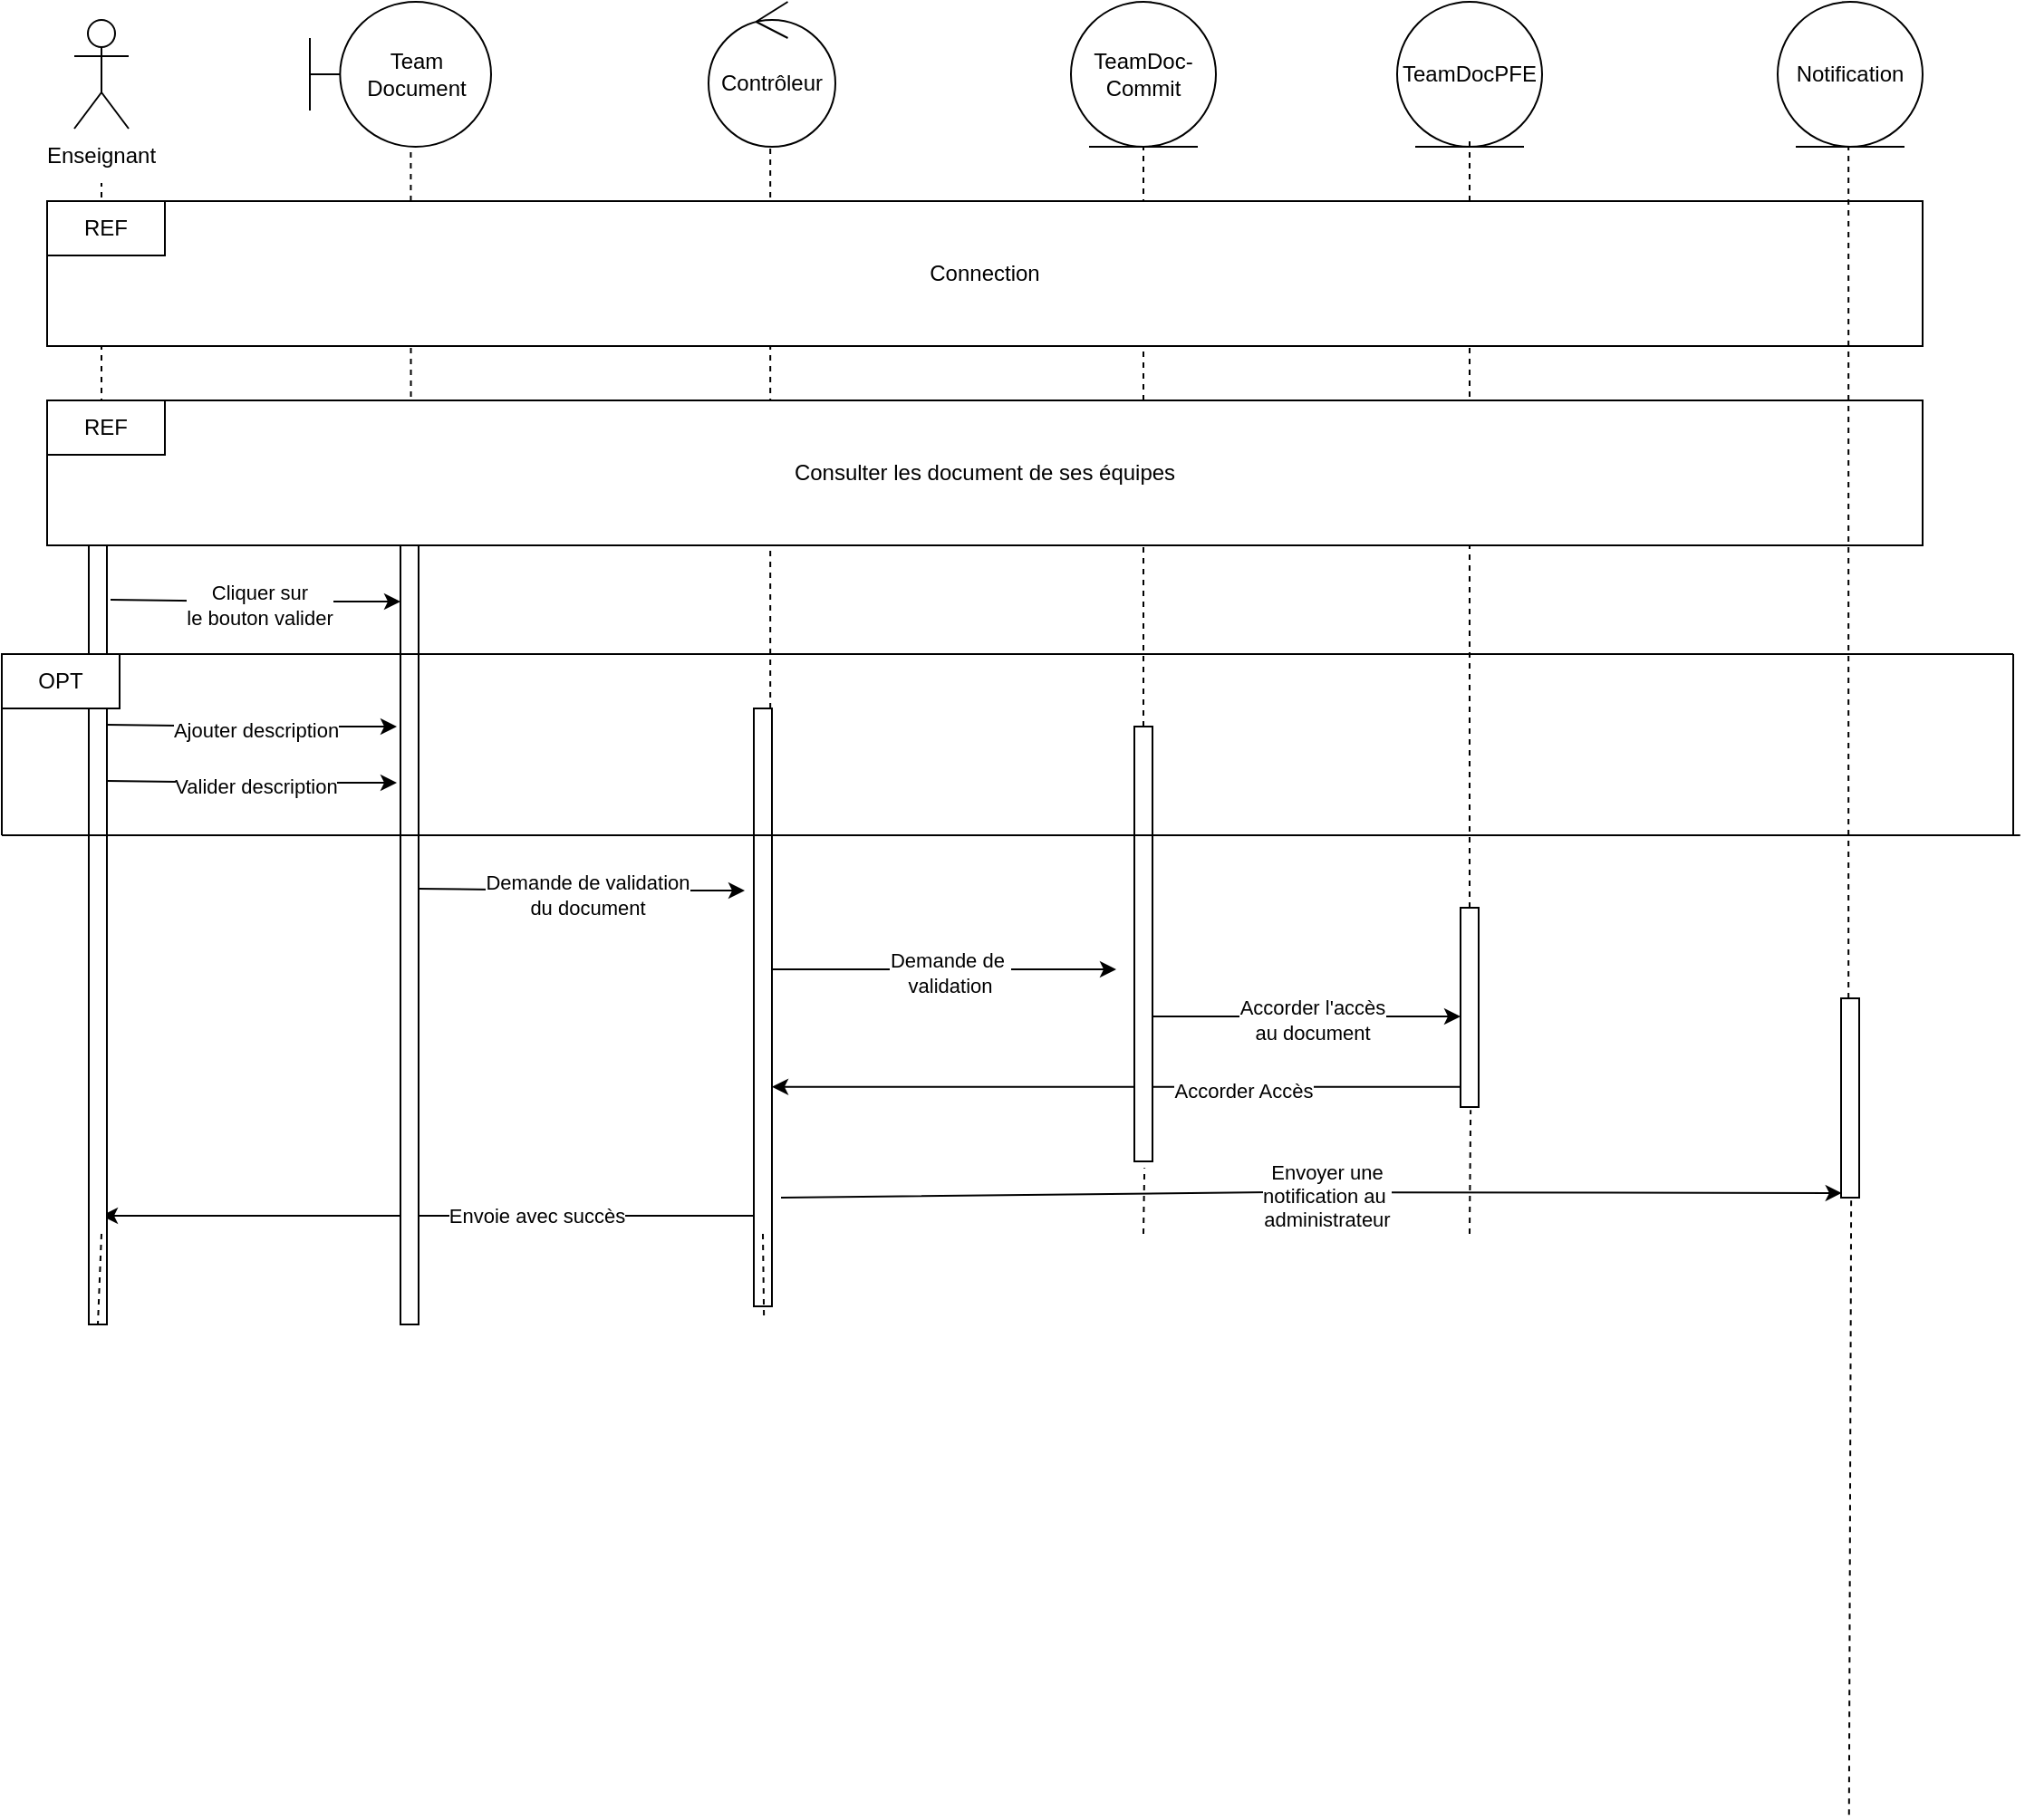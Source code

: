 <mxfile version="17.1.2" type="github">
  <diagram id="aOgKGbwrWeFkAxCtf3ib" name="Page-1">
    <mxGraphModel dx="1422" dy="779" grid="1" gridSize="10" guides="1" tooltips="1" connect="1" arrows="1" fold="1" page="1" pageScale="1" pageWidth="827" pageHeight="1169" math="0" shadow="0">
      <root>
        <mxCell id="0" />
        <mxCell id="1" parent="0" />
        <mxCell id="3AvT1jTzsXwBCu8fBLA7-1" value="" style="shape=umlActor;verticalLabelPosition=bottom;verticalAlign=top;html=1;" vertex="1" parent="1">
          <mxGeometry x="80" y="60" width="30" height="60" as="geometry" />
        </mxCell>
        <mxCell id="3AvT1jTzsXwBCu8fBLA7-2" value="Team&lt;br&gt;Document" style="shape=umlBoundary;whiteSpace=wrap;html=1;" vertex="1" parent="1">
          <mxGeometry x="210" y="50" width="100" height="80" as="geometry" />
        </mxCell>
        <mxCell id="3AvT1jTzsXwBCu8fBLA7-3" value="TeamDoc-Commit" style="ellipse;shape=umlEntity;whiteSpace=wrap;html=1;" vertex="1" parent="1">
          <mxGeometry x="630" y="50" width="80" height="80" as="geometry" />
        </mxCell>
        <mxCell id="3AvT1jTzsXwBCu8fBLA7-4" value="Contrôleur" style="ellipse;shape=umlControl;whiteSpace=wrap;html=1;" vertex="1" parent="1">
          <mxGeometry x="430" y="50" width="70" height="80" as="geometry" />
        </mxCell>
        <mxCell id="3AvT1jTzsXwBCu8fBLA7-5" value="" style="endArrow=none;dashed=1;html=1;rounded=0;entryX=0.5;entryY=1;entryDx=0;entryDy=0;startArrow=none;" edge="1" parent="1" source="3AvT1jTzsXwBCu8fBLA7-46" target="3AvT1jTzsXwBCu8fBLA7-11">
          <mxGeometry width="50" height="50" relative="1" as="geometry">
            <mxPoint x="95" y="730" as="sourcePoint" />
            <mxPoint x="440" y="240" as="targetPoint" />
          </mxGeometry>
        </mxCell>
        <mxCell id="3AvT1jTzsXwBCu8fBLA7-6" value="" style="endArrow=none;dashed=1;html=1;rounded=0;entryX=0.557;entryY=1.015;entryDx=0;entryDy=0;entryPerimeter=0;" edge="1" parent="1" target="3AvT1jTzsXwBCu8fBLA7-2">
          <mxGeometry width="50" height="50" relative="1" as="geometry">
            <mxPoint x="266" y="730" as="sourcePoint" />
            <mxPoint x="440" y="270" as="targetPoint" />
          </mxGeometry>
        </mxCell>
        <mxCell id="3AvT1jTzsXwBCu8fBLA7-7" value="" style="endArrow=none;dashed=1;html=1;rounded=0;entryX=0.557;entryY=1.015;entryDx=0;entryDy=0;entryPerimeter=0;startArrow=none;" edge="1" parent="1" source="3AvT1jTzsXwBCu8fBLA7-49">
          <mxGeometry width="50" height="50" relative="1" as="geometry">
            <mxPoint x="464" y="730" as="sourcePoint" />
            <mxPoint x="464.09" y="130.0" as="targetPoint" />
          </mxGeometry>
        </mxCell>
        <mxCell id="3AvT1jTzsXwBCu8fBLA7-8" value="" style="endArrow=none;dashed=1;html=1;rounded=0;entryX=0.557;entryY=1.015;entryDx=0;entryDy=0;entryPerimeter=0;startArrow=none;" edge="1" parent="1" source="3AvT1jTzsXwBCu8fBLA7-51">
          <mxGeometry width="50" height="50" relative="1" as="geometry">
            <mxPoint x="670" y="730" as="sourcePoint" />
            <mxPoint x="670" y="130.0" as="targetPoint" />
          </mxGeometry>
        </mxCell>
        <mxCell id="3AvT1jTzsXwBCu8fBLA7-11" value="Enseignant" style="text;html=1;strokeColor=none;fillColor=none;align=center;verticalAlign=middle;whiteSpace=wrap;rounded=0;" vertex="1" parent="1">
          <mxGeometry x="65" y="120" width="60" height="30" as="geometry" />
        </mxCell>
        <mxCell id="3AvT1jTzsXwBCu8fBLA7-12" value="TeamDocPFE" style="ellipse;shape=umlEntity;whiteSpace=wrap;html=1;" vertex="1" parent="1">
          <mxGeometry x="810" y="50" width="80" height="80" as="geometry" />
        </mxCell>
        <mxCell id="3AvT1jTzsXwBCu8fBLA7-13" value="" style="endArrow=none;dashed=1;html=1;rounded=0;entryX=0.557;entryY=1.015;entryDx=0;entryDy=0;entryPerimeter=0;startArrow=none;" edge="1" parent="1" source="3AvT1jTzsXwBCu8fBLA7-53">
          <mxGeometry width="50" height="50" relative="1" as="geometry">
            <mxPoint x="850" y="730" as="sourcePoint" />
            <mxPoint x="850" y="124.0" as="targetPoint" />
          </mxGeometry>
        </mxCell>
        <mxCell id="3AvT1jTzsXwBCu8fBLA7-14" value="Connection" style="rounded=0;whiteSpace=wrap;html=1;" vertex="1" parent="1">
          <mxGeometry x="65" y="160" width="1035" height="80" as="geometry" />
        </mxCell>
        <mxCell id="3AvT1jTzsXwBCu8fBLA7-15" value="Consulter les document de ses équipes" style="rounded=0;whiteSpace=wrap;html=1;" vertex="1" parent="1">
          <mxGeometry x="65" y="270" width="1035" height="80" as="geometry" />
        </mxCell>
        <mxCell id="3AvT1jTzsXwBCu8fBLA7-16" value="REF&lt;span style=&quot;color: rgba(0 , 0 , 0 , 0) ; font-family: monospace ; font-size: 0px&quot;&gt;%3CmxGraphModel%3E%3Croot%3E%3CmxCell%20id%3D%220%22%2F%3E%3CmxCell%20id%3D%221%22%20parent%3D%220%22%2F%3E%3CmxCell%20id%3D%222%22%20value%3D%22%22%20style%3D%22rounded%3D0%3BwhiteSpace%3Dwrap%3Bhtml%3D1%3B%22%20vertex%3D%221%22%20parent%3D%221%22%3E%3CmxGeometry%20x%3D%2265%22%20y%3D%22160%22%20width%3D%22235%22%20height%3D%2280%22%20as%3D%22geometry%22%2F%3E%3C%2FmxCell%3E%3C%2Froot%3E%3C%2FmxGraphModel%3E&lt;/span&gt;" style="rounded=0;whiteSpace=wrap;html=1;" vertex="1" parent="1">
          <mxGeometry x="65" y="160" width="65" height="30" as="geometry" />
        </mxCell>
        <mxCell id="3AvT1jTzsXwBCu8fBLA7-17" value="REF&lt;span style=&quot;color: rgba(0 , 0 , 0 , 0) ; font-family: monospace ; font-size: 0px&quot;&gt;%3CmxGraphModel%3E%3Croot%3E%3CmxCell%20id%3D%220%22%2F%3E%3CmxCell%20id%3D%221%22%20parent%3D%220%22%2F%3E%3CmxCell%20id%3D%222%22%20value%3D%22%22%20style%3D%22rounded%3D0%3BwhiteSpace%3Dwrap%3Bhtml%3D1%3B%22%20vertex%3D%221%22%20parent%3D%221%22%3E%3CmxGeometry%20x%3D%2265%22%20y%3D%22160%22%20width%3D%22235%22%20height%3D%2280%22%20as%3D%22geometry%22%2F%3E%3C%2FmxCell%3E%3C%2Froot%3E%3C%2FmxGraphModel%3E&lt;/span&gt;" style="rounded=0;whiteSpace=wrap;html=1;" vertex="1" parent="1">
          <mxGeometry x="65" y="270" width="65" height="30" as="geometry" />
        </mxCell>
        <mxCell id="3AvT1jTzsXwBCu8fBLA7-26" value="" style="endArrow=classic;html=1;rounded=0;" edge="1" parent="1">
          <mxGeometry relative="1" as="geometry">
            <mxPoint x="100" y="380" as="sourcePoint" />
            <mxPoint x="260" y="381" as="targetPoint" />
            <Array as="points">
              <mxPoint x="180" y="381" />
            </Array>
          </mxGeometry>
        </mxCell>
        <mxCell id="3AvT1jTzsXwBCu8fBLA7-27" value="Cliquer sur&lt;br&gt;le bouton valider" style="edgeLabel;html=1;align=center;verticalAlign=middle;resizable=0;points=[];" vertex="1" connectable="0" parent="3AvT1jTzsXwBCu8fBLA7-26">
          <mxGeometry x="0.028" y="-2" relative="1" as="geometry">
            <mxPoint as="offset" />
          </mxGeometry>
        </mxCell>
        <mxCell id="3AvT1jTzsXwBCu8fBLA7-30" value="" style="endArrow=classic;html=1;rounded=0;" edge="1" parent="1">
          <mxGeometry relative="1" as="geometry">
            <mxPoint x="270" y="539.5" as="sourcePoint" />
            <mxPoint x="450" y="540.5" as="targetPoint" />
            <Array as="points">
              <mxPoint x="350" y="540.5" />
            </Array>
          </mxGeometry>
        </mxCell>
        <mxCell id="3AvT1jTzsXwBCu8fBLA7-31" value="Demande de validation&lt;br&gt;du document" style="edgeLabel;html=1;align=center;verticalAlign=middle;resizable=0;points=[];" vertex="1" connectable="0" parent="3AvT1jTzsXwBCu8fBLA7-30">
          <mxGeometry x="0.028" y="-2" relative="1" as="geometry">
            <mxPoint as="offset" />
          </mxGeometry>
        </mxCell>
        <mxCell id="3AvT1jTzsXwBCu8fBLA7-32" value="" style="endArrow=classic;html=1;rounded=0;" edge="1" parent="1">
          <mxGeometry relative="1" as="geometry">
            <mxPoint x="465" y="584" as="sourcePoint" />
            <mxPoint x="655" y="584" as="targetPoint" />
            <Array as="points">
              <mxPoint x="535" y="584" />
            </Array>
          </mxGeometry>
        </mxCell>
        <mxCell id="3AvT1jTzsXwBCu8fBLA7-33" value="Demande de&amp;nbsp;&lt;br&gt;validation" style="edgeLabel;html=1;align=center;verticalAlign=middle;resizable=0;points=[];" vertex="1" connectable="0" parent="3AvT1jTzsXwBCu8fBLA7-32">
          <mxGeometry x="0.028" y="-2" relative="1" as="geometry">
            <mxPoint as="offset" />
          </mxGeometry>
        </mxCell>
        <mxCell id="3AvT1jTzsXwBCu8fBLA7-34" value="" style="endArrow=classic;html=1;rounded=0;" edge="1" parent="1">
          <mxGeometry relative="1" as="geometry">
            <mxPoint x="675" y="610" as="sourcePoint" />
            <mxPoint x="845" y="610" as="targetPoint" />
            <Array as="points">
              <mxPoint x="745" y="610" />
            </Array>
          </mxGeometry>
        </mxCell>
        <mxCell id="3AvT1jTzsXwBCu8fBLA7-35" value="Accorder l&#39;accès&lt;br&gt;au document" style="edgeLabel;html=1;align=center;verticalAlign=middle;resizable=0;points=[];" vertex="1" connectable="0" parent="3AvT1jTzsXwBCu8fBLA7-34">
          <mxGeometry x="0.028" y="-2" relative="1" as="geometry">
            <mxPoint as="offset" />
          </mxGeometry>
        </mxCell>
        <mxCell id="3AvT1jTzsXwBCu8fBLA7-38" value="" style="endArrow=classic;html=1;rounded=0;entryX=0.039;entryY=0.977;entryDx=0;entryDy=0;entryPerimeter=0;" edge="1" parent="1" target="3AvT1jTzsXwBCu8fBLA7-55">
          <mxGeometry relative="1" as="geometry">
            <mxPoint x="470" y="710" as="sourcePoint" />
            <mxPoint x="1060" y="650" as="targetPoint" />
            <Array as="points">
              <mxPoint x="740" y="707" />
            </Array>
          </mxGeometry>
        </mxCell>
        <mxCell id="3AvT1jTzsXwBCu8fBLA7-39" value="Envoyer une&lt;br&gt;notification au&amp;nbsp;&lt;br&gt;administrateur" style="edgeLabel;html=1;align=center;verticalAlign=middle;resizable=0;points=[];" vertex="1" connectable="0" parent="3AvT1jTzsXwBCu8fBLA7-38">
          <mxGeometry x="0.028" y="-2" relative="1" as="geometry">
            <mxPoint as="offset" />
          </mxGeometry>
        </mxCell>
        <mxCell id="3AvT1jTzsXwBCu8fBLA7-40" value="Notification" style="ellipse;shape=umlEntity;whiteSpace=wrap;html=1;" vertex="1" parent="1">
          <mxGeometry x="1020" y="50" width="80" height="80" as="geometry" />
        </mxCell>
        <mxCell id="3AvT1jTzsXwBCu8fBLA7-41" value="" style="endArrow=none;dashed=1;html=1;rounded=0;entryX=0.557;entryY=1.015;entryDx=0;entryDy=0;entryPerimeter=0;startArrow=none;" edge="1" parent="1" source="3AvT1jTzsXwBCu8fBLA7-55">
          <mxGeometry width="50" height="50" relative="1" as="geometry">
            <mxPoint x="1059.39" y="1050.578" as="sourcePoint" />
            <mxPoint x="1059.09" y="130" as="targetPoint" />
          </mxGeometry>
        </mxCell>
        <mxCell id="3AvT1jTzsXwBCu8fBLA7-42" value="" style="endArrow=classic;html=1;rounded=0;" edge="1" parent="1">
          <mxGeometry relative="1" as="geometry">
            <mxPoint x="855" y="648.82" as="sourcePoint" />
            <mxPoint x="465" y="648.82" as="targetPoint" />
            <Array as="points" />
          </mxGeometry>
        </mxCell>
        <mxCell id="3AvT1jTzsXwBCu8fBLA7-43" value="Accorder Accès" style="edgeLabel;resizable=0;html=1;align=center;verticalAlign=middle;" connectable="0" vertex="1" parent="3AvT1jTzsXwBCu8fBLA7-42">
          <mxGeometry relative="1" as="geometry">
            <mxPoint x="65" y="2" as="offset" />
          </mxGeometry>
        </mxCell>
        <mxCell id="3AvT1jTzsXwBCu8fBLA7-44" value="" style="endArrow=classic;html=1;rounded=0;" edge="1" parent="1">
          <mxGeometry relative="1" as="geometry">
            <mxPoint x="455" y="720" as="sourcePoint" />
            <mxPoint x="95" y="720" as="targetPoint" />
            <Array as="points" />
          </mxGeometry>
        </mxCell>
        <mxCell id="3AvT1jTzsXwBCu8fBLA7-45" value="Envoie avec succès" style="edgeLabel;resizable=0;html=1;align=center;verticalAlign=middle;" connectable="0" vertex="1" parent="3AvT1jTzsXwBCu8fBLA7-44">
          <mxGeometry relative="1" as="geometry">
            <mxPoint x="60" as="offset" />
          </mxGeometry>
        </mxCell>
        <mxCell id="3AvT1jTzsXwBCu8fBLA7-46" value="" style="html=1;points=[];perimeter=orthogonalPerimeter;" vertex="1" parent="1">
          <mxGeometry x="88" y="350" width="10" height="430" as="geometry" />
        </mxCell>
        <mxCell id="3AvT1jTzsXwBCu8fBLA7-47" value="" style="endArrow=none;dashed=1;html=1;rounded=0;entryX=0.5;entryY=1;entryDx=0;entryDy=0;" edge="1" parent="1" target="3AvT1jTzsXwBCu8fBLA7-46">
          <mxGeometry width="50" height="50" relative="1" as="geometry">
            <mxPoint x="95" y="730" as="sourcePoint" />
            <mxPoint x="95" y="150" as="targetPoint" />
          </mxGeometry>
        </mxCell>
        <mxCell id="3AvT1jTzsXwBCu8fBLA7-48" value="" style="html=1;points=[];perimeter=orthogonalPerimeter;" vertex="1" parent="1">
          <mxGeometry x="260" y="350" width="10" height="430" as="geometry" />
        </mxCell>
        <mxCell id="3AvT1jTzsXwBCu8fBLA7-49" value="" style="html=1;points=[];perimeter=orthogonalPerimeter;" vertex="1" parent="1">
          <mxGeometry x="455" y="440" width="10" height="330" as="geometry" />
        </mxCell>
        <mxCell id="3AvT1jTzsXwBCu8fBLA7-50" value="" style="endArrow=none;dashed=1;html=1;rounded=0;entryX=0.557;entryY=1.015;entryDx=0;entryDy=0;entryPerimeter=0;" edge="1" parent="1" target="3AvT1jTzsXwBCu8fBLA7-49">
          <mxGeometry width="50" height="50" relative="1" as="geometry">
            <mxPoint x="460" y="730" as="sourcePoint" />
            <mxPoint x="464.09" y="130" as="targetPoint" />
          </mxGeometry>
        </mxCell>
        <mxCell id="3AvT1jTzsXwBCu8fBLA7-51" value="" style="html=1;points=[];perimeter=orthogonalPerimeter;" vertex="1" parent="1">
          <mxGeometry x="665" y="450" width="10" height="240" as="geometry" />
        </mxCell>
        <mxCell id="3AvT1jTzsXwBCu8fBLA7-52" value="" style="endArrow=none;dashed=1;html=1;rounded=0;entryX=0.557;entryY=1.015;entryDx=0;entryDy=0;entryPerimeter=0;" edge="1" parent="1" target="3AvT1jTzsXwBCu8fBLA7-51">
          <mxGeometry width="50" height="50" relative="1" as="geometry">
            <mxPoint x="670" y="730" as="sourcePoint" />
            <mxPoint x="670" y="130" as="targetPoint" />
          </mxGeometry>
        </mxCell>
        <mxCell id="3AvT1jTzsXwBCu8fBLA7-53" value="" style="html=1;points=[];perimeter=orthogonalPerimeter;" vertex="1" parent="1">
          <mxGeometry x="845" y="550" width="10" height="110" as="geometry" />
        </mxCell>
        <mxCell id="3AvT1jTzsXwBCu8fBLA7-54" value="" style="endArrow=none;dashed=1;html=1;rounded=0;entryX=0.557;entryY=1.015;entryDx=0;entryDy=0;entryPerimeter=0;" edge="1" parent="1" target="3AvT1jTzsXwBCu8fBLA7-53">
          <mxGeometry width="50" height="50" relative="1" as="geometry">
            <mxPoint x="850.0" y="730" as="sourcePoint" />
            <mxPoint x="850.0" y="124" as="targetPoint" />
          </mxGeometry>
        </mxCell>
        <mxCell id="3AvT1jTzsXwBCu8fBLA7-55" value="" style="html=1;points=[];perimeter=orthogonalPerimeter;" vertex="1" parent="1">
          <mxGeometry x="1055" y="600" width="10" height="110" as="geometry" />
        </mxCell>
        <mxCell id="3AvT1jTzsXwBCu8fBLA7-56" value="" style="endArrow=none;dashed=1;html=1;rounded=0;entryX=0.557;entryY=1.015;entryDx=0;entryDy=0;entryPerimeter=0;" edge="1" parent="1" target="3AvT1jTzsXwBCu8fBLA7-55">
          <mxGeometry width="50" height="50" relative="1" as="geometry">
            <mxPoint x="1059.39" y="1050.578" as="sourcePoint" />
            <mxPoint x="1059.09" y="130" as="targetPoint" />
          </mxGeometry>
        </mxCell>
        <mxCell id="3AvT1jTzsXwBCu8fBLA7-57" value="" style="endArrow=classic;html=1;rounded=0;" edge="1" parent="1">
          <mxGeometry relative="1" as="geometry">
            <mxPoint x="98" y="449" as="sourcePoint" />
            <mxPoint x="258" y="450" as="targetPoint" />
            <Array as="points">
              <mxPoint x="178" y="450" />
            </Array>
          </mxGeometry>
        </mxCell>
        <mxCell id="3AvT1jTzsXwBCu8fBLA7-58" value="Ajouter description" style="edgeLabel;html=1;align=center;verticalAlign=middle;resizable=0;points=[];" vertex="1" connectable="0" parent="3AvT1jTzsXwBCu8fBLA7-57">
          <mxGeometry x="0.028" y="-2" relative="1" as="geometry">
            <mxPoint as="offset" />
          </mxGeometry>
        </mxCell>
        <mxCell id="3AvT1jTzsXwBCu8fBLA7-60" value="" style="endArrow=none;html=1;rounded=0;" edge="1" parent="1">
          <mxGeometry width="50" height="50" relative="1" as="geometry">
            <mxPoint x="40" y="410" as="sourcePoint" />
            <mxPoint x="1150" y="410" as="targetPoint" />
          </mxGeometry>
        </mxCell>
        <mxCell id="3AvT1jTzsXwBCu8fBLA7-61" value="" style="endArrow=none;html=1;rounded=0;" edge="1" parent="1">
          <mxGeometry width="50" height="50" relative="1" as="geometry">
            <mxPoint x="40" y="510" as="sourcePoint" />
            <mxPoint x="40" y="410" as="targetPoint" />
          </mxGeometry>
        </mxCell>
        <mxCell id="3AvT1jTzsXwBCu8fBLA7-62" value="" style="endArrow=none;html=1;rounded=0;" edge="1" parent="1">
          <mxGeometry width="50" height="50" relative="1" as="geometry">
            <mxPoint x="40" y="510" as="sourcePoint" />
            <mxPoint x="1153.865" y="510" as="targetPoint" />
          </mxGeometry>
        </mxCell>
        <mxCell id="3AvT1jTzsXwBCu8fBLA7-63" value="" style="endArrow=none;html=1;rounded=0;" edge="1" parent="1">
          <mxGeometry width="50" height="50" relative="1" as="geometry">
            <mxPoint x="1150" y="510" as="sourcePoint" />
            <mxPoint x="1150" y="410" as="targetPoint" />
          </mxGeometry>
        </mxCell>
        <mxCell id="3AvT1jTzsXwBCu8fBLA7-64" value="OPT" style="rounded=0;whiteSpace=wrap;html=1;" vertex="1" parent="1">
          <mxGeometry x="40" y="410" width="65" height="30" as="geometry" />
        </mxCell>
        <mxCell id="3AvT1jTzsXwBCu8fBLA7-65" value="" style="endArrow=classic;html=1;rounded=0;" edge="1" parent="1">
          <mxGeometry relative="1" as="geometry">
            <mxPoint x="98" y="480" as="sourcePoint" />
            <mxPoint x="258" y="481" as="targetPoint" />
            <Array as="points">
              <mxPoint x="178" y="481" />
            </Array>
          </mxGeometry>
        </mxCell>
        <mxCell id="3AvT1jTzsXwBCu8fBLA7-66" value="Valider description" style="edgeLabel;html=1;align=center;verticalAlign=middle;resizable=0;points=[];" vertex="1" connectable="0" parent="3AvT1jTzsXwBCu8fBLA7-65">
          <mxGeometry x="0.028" y="-2" relative="1" as="geometry">
            <mxPoint as="offset" />
          </mxGeometry>
        </mxCell>
      </root>
    </mxGraphModel>
  </diagram>
</mxfile>
